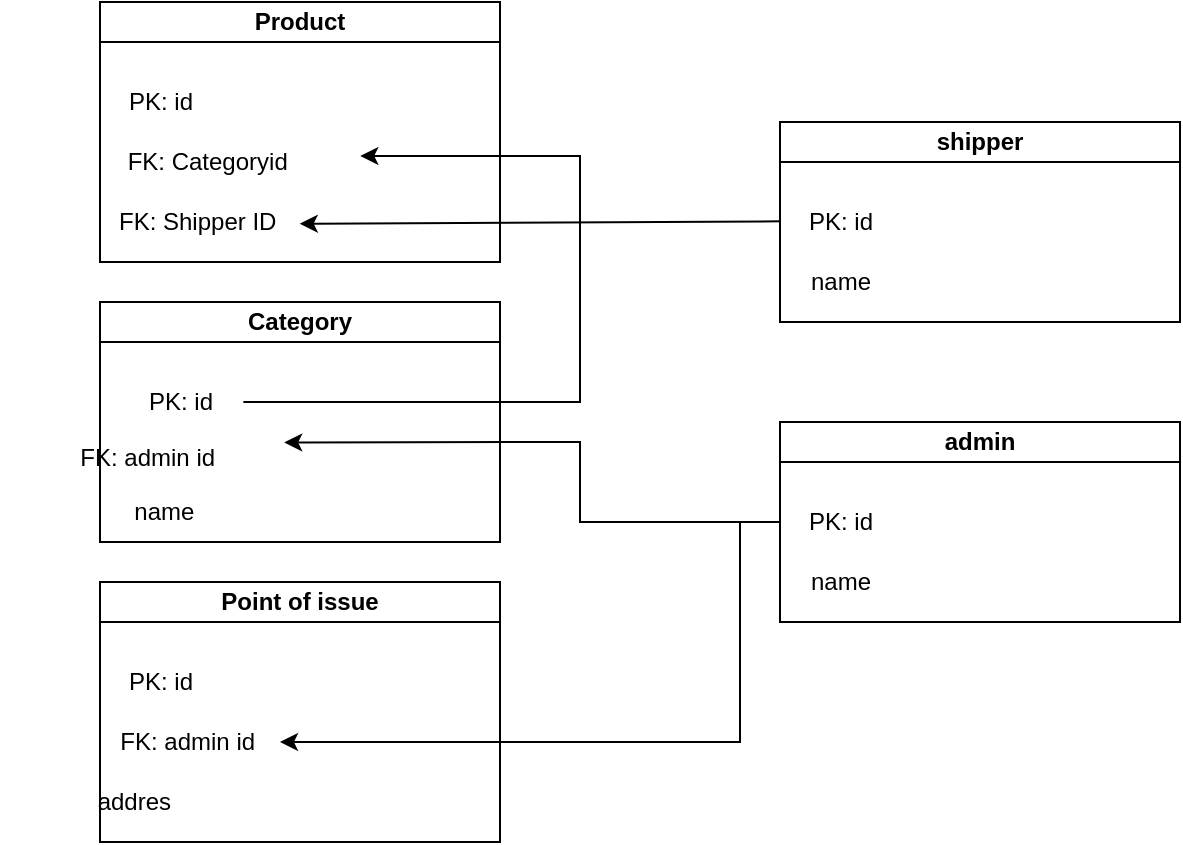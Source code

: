 <mxfile version="21.1.7" type="github">
  <diagram name="Страница 1" id="MLNFTQiBZzPMPvmRvN_a">
    <mxGraphModel dx="1004" dy="568" grid="1" gridSize="10" guides="1" tooltips="1" connect="1" arrows="1" fold="1" page="1" pageScale="1" pageWidth="827" pageHeight="1169" math="0" shadow="0">
      <root>
        <mxCell id="0" />
        <mxCell id="1" parent="0" />
        <mxCell id="IGYyDffDc0GSXXD-Tj02-1" value="Product" style="swimlane;whiteSpace=wrap;html=1;startSize=20;" parent="1" vertex="1">
          <mxGeometry x="80" y="20" width="200" height="130" as="geometry" />
        </mxCell>
        <mxCell id="IGYyDffDc0GSXXD-Tj02-3" value="&lt;span style=&quot;white-space: pre;&quot;&gt; &lt;/span&gt;&lt;span style=&quot;white-space: pre;&quot;&gt; &lt;/span&gt;FK: Categoryid" style="text;html=1;align=center;verticalAlign=middle;resizable=0;points=[];autosize=1;strokeColor=none;fillColor=none;" parent="IGYyDffDc0GSXXD-Tj02-1" vertex="1">
          <mxGeometry x="-30" y="65" width="160" height="30" as="geometry" />
        </mxCell>
        <mxCell id="IGYyDffDc0GSXXD-Tj02-2" value="PK: id" style="text;html=1;align=center;verticalAlign=middle;resizable=0;points=[];autosize=1;strokeColor=none;fillColor=none;" parent="IGYyDffDc0GSXXD-Tj02-1" vertex="1">
          <mxGeometry y="35" width="60" height="30" as="geometry" />
        </mxCell>
        <mxCell id="IGYyDffDc0GSXXD-Tj02-4" value="&lt;span style=&quot;white-space: pre;&quot;&gt; &lt;/span&gt;&lt;span style=&quot;white-space: pre;&quot;&gt; &lt;/span&gt;FK: Shipper ID" style="text;html=1;align=center;verticalAlign=middle;resizable=0;points=[];autosize=1;strokeColor=none;fillColor=none;" parent="IGYyDffDc0GSXXD-Tj02-1" vertex="1">
          <mxGeometry x="-10" y="95" width="110" height="30" as="geometry" />
        </mxCell>
        <mxCell id="IGYyDffDc0GSXXD-Tj02-5" value="shipper" style="swimlane;whiteSpace=wrap;html=1;startSize=20;" parent="1" vertex="1">
          <mxGeometry x="420" y="80" width="200" height="100" as="geometry" />
        </mxCell>
        <mxCell id="IGYyDffDc0GSXXD-Tj02-7" value="PK: id" style="text;html=1;align=center;verticalAlign=middle;resizable=0;points=[];autosize=1;strokeColor=none;fillColor=none;" parent="IGYyDffDc0GSXXD-Tj02-5" vertex="1">
          <mxGeometry y="35" width="60" height="30" as="geometry" />
        </mxCell>
        <mxCell id="Hq8B_GlQo9yiuHffVODC-3" value="name" style="text;html=1;align=center;verticalAlign=middle;resizable=0;points=[];autosize=1;strokeColor=none;fillColor=none;" vertex="1" parent="IGYyDffDc0GSXXD-Tj02-5">
          <mxGeometry x="5" y="65" width="50" height="30" as="geometry" />
        </mxCell>
        <mxCell id="IGYyDffDc0GSXXD-Tj02-9" value="Category" style="swimlane;whiteSpace=wrap;html=1;startSize=20;" parent="1" vertex="1">
          <mxGeometry x="80" y="170" width="200" height="120" as="geometry" />
        </mxCell>
        <mxCell id="IGYyDffDc0GSXXD-Tj02-10" value="PK: id" style="text;html=1;align=center;verticalAlign=middle;resizable=0;points=[];autosize=1;strokeColor=none;fillColor=none;" parent="IGYyDffDc0GSXXD-Tj02-9" vertex="1">
          <mxGeometry x="10" y="35" width="60" height="30" as="geometry" />
        </mxCell>
        <mxCell id="IGYyDffDc0GSXXD-Tj02-11" value="&lt;span style=&quot;white-space: pre;&quot;&gt; &lt;/span&gt;name" style="text;html=1;align=center;verticalAlign=middle;resizable=0;points=[];autosize=1;strokeColor=none;fillColor=none;" parent="IGYyDffDc0GSXXD-Tj02-9" vertex="1">
          <mxGeometry x="-10" y="90" width="80" height="30" as="geometry" />
        </mxCell>
        <mxCell id="Hq8B_GlQo9yiuHffVODC-9" value="&lt;span style=&quot;white-space: pre;&quot;&gt;	&lt;span style=&quot;white-space: pre;&quot;&gt;	&lt;/span&gt;&lt;br&gt;&lt;/span&gt;&lt;span style=&quot;white-space: pre;&quot;&gt;	&lt;/span&gt;&lt;span style=&quot;white-space: pre;&quot;&gt;	&lt;/span&gt;FK: admin id" style="text;html=1;align=center;verticalAlign=middle;resizable=0;points=[];autosize=1;strokeColor=none;fillColor=none;" vertex="1" parent="IGYyDffDc0GSXXD-Tj02-9">
          <mxGeometry x="-50" y="50" width="140" height="40" as="geometry" />
        </mxCell>
        <mxCell id="IGYyDffDc0GSXXD-Tj02-12" value="" style="endArrow=classic;html=1;rounded=0;exitX=0.008;exitY=0.489;exitDx=0;exitDy=0;exitPerimeter=0;entryX=0.999;entryY=0.529;entryDx=0;entryDy=0;entryPerimeter=0;" parent="1" source="IGYyDffDc0GSXXD-Tj02-7" target="IGYyDffDc0GSXXD-Tj02-4" edge="1">
          <mxGeometry width="50" height="50" relative="1" as="geometry">
            <mxPoint x="340" y="180" as="sourcePoint" />
            <mxPoint x="390" y="130" as="targetPoint" />
          </mxGeometry>
        </mxCell>
        <mxCell id="IGYyDffDc0GSXXD-Tj02-13" value="" style="endArrow=classic;html=1;rounded=0;exitX=1.028;exitY=0.499;exitDx=0;exitDy=0;exitPerimeter=0;entryX=1.001;entryY=0.398;entryDx=0;entryDy=0;entryPerimeter=0;" parent="1" source="IGYyDffDc0GSXXD-Tj02-10" target="IGYyDffDc0GSXXD-Tj02-3" edge="1">
          <mxGeometry width="50" height="50" relative="1" as="geometry">
            <mxPoint x="340" y="180" as="sourcePoint" />
            <mxPoint x="320" y="20" as="targetPoint" />
            <Array as="points">
              <mxPoint x="320" y="220" />
              <mxPoint x="320" y="97" />
            </Array>
          </mxGeometry>
        </mxCell>
        <mxCell id="Hq8B_GlQo9yiuHffVODC-4" value="Point of issue" style="swimlane;whiteSpace=wrap;html=1;startSize=20;" vertex="1" parent="1">
          <mxGeometry x="80" y="310" width="200" height="130" as="geometry" />
        </mxCell>
        <mxCell id="Hq8B_GlQo9yiuHffVODC-5" value="&lt;span style=&quot;white-space: pre;&quot;&gt; &lt;/span&gt;&lt;span style=&quot;white-space: pre;&quot;&gt; &lt;/span&gt;FK: admin id" style="text;html=1;align=center;verticalAlign=middle;resizable=0;points=[];autosize=1;strokeColor=none;fillColor=none;" vertex="1" parent="Hq8B_GlQo9yiuHffVODC-4">
          <mxGeometry x="-10" y="65" width="100" height="30" as="geometry" />
        </mxCell>
        <mxCell id="Hq8B_GlQo9yiuHffVODC-6" value="PK: id" style="text;html=1;align=center;verticalAlign=middle;resizable=0;points=[];autosize=1;strokeColor=none;fillColor=none;" vertex="1" parent="Hq8B_GlQo9yiuHffVODC-4">
          <mxGeometry y="35" width="60" height="30" as="geometry" />
        </mxCell>
        <mxCell id="Hq8B_GlQo9yiuHffVODC-8" value="&lt;span style=&quot;white-space: pre;&quot;&gt;	&lt;/span&gt;addres" style="text;html=1;align=center;verticalAlign=middle;resizable=0;points=[];autosize=1;strokeColor=none;fillColor=none;" vertex="1" parent="Hq8B_GlQo9yiuHffVODC-4">
          <mxGeometry x="-30" y="95" width="90" height="30" as="geometry" />
        </mxCell>
        <mxCell id="Hq8B_GlQo9yiuHffVODC-10" value="admin" style="swimlane;whiteSpace=wrap;html=1;startSize=20;" vertex="1" parent="1">
          <mxGeometry x="420" y="230" width="200" height="100" as="geometry" />
        </mxCell>
        <mxCell id="Hq8B_GlQo9yiuHffVODC-11" value="PK: id" style="text;html=1;align=center;verticalAlign=middle;resizable=0;points=[];autosize=1;strokeColor=none;fillColor=none;" vertex="1" parent="Hq8B_GlQo9yiuHffVODC-10">
          <mxGeometry y="35" width="60" height="30" as="geometry" />
        </mxCell>
        <mxCell id="Hq8B_GlQo9yiuHffVODC-12" value="name" style="text;html=1;align=center;verticalAlign=middle;resizable=0;points=[];autosize=1;strokeColor=none;fillColor=none;" vertex="1" parent="Hq8B_GlQo9yiuHffVODC-10">
          <mxGeometry x="5" y="65" width="50" height="30" as="geometry" />
        </mxCell>
        <mxCell id="Hq8B_GlQo9yiuHffVODC-13" value="" style="endArrow=classic;html=1;rounded=0;entryX=1.015;entryY=0.506;entryDx=0;entryDy=0;entryPerimeter=0;" edge="1" parent="1" target="Hq8B_GlQo9yiuHffVODC-9">
          <mxGeometry width="50" height="50" relative="1" as="geometry">
            <mxPoint x="420" y="280" as="sourcePoint" />
            <mxPoint x="390" y="260" as="targetPoint" />
            <Array as="points">
              <mxPoint x="320" y="280" />
              <mxPoint x="320" y="240" />
            </Array>
          </mxGeometry>
        </mxCell>
        <mxCell id="Hq8B_GlQo9yiuHffVODC-14" value="" style="endArrow=classic;html=1;rounded=0;entryX=1;entryY=0.5;entryDx=0;entryDy=0;entryPerimeter=0;" edge="1" parent="1" target="Hq8B_GlQo9yiuHffVODC-5">
          <mxGeometry width="50" height="50" relative="1" as="geometry">
            <mxPoint x="420" y="280" as="sourcePoint" />
            <mxPoint x="310" y="380" as="targetPoint" />
            <Array as="points">
              <mxPoint x="400" y="280" />
              <mxPoint x="400" y="390" />
              <mxPoint x="280" y="390" />
            </Array>
          </mxGeometry>
        </mxCell>
      </root>
    </mxGraphModel>
  </diagram>
</mxfile>
